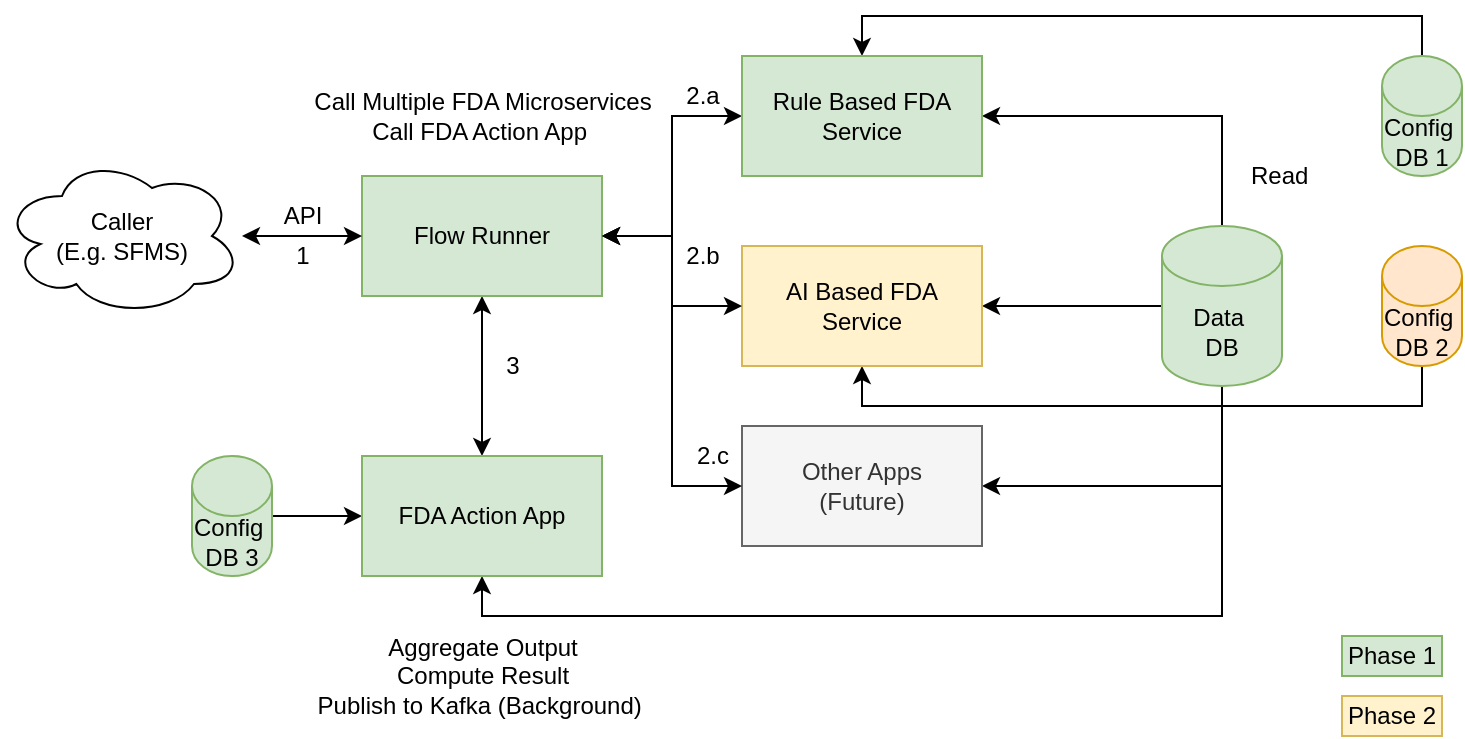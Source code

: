 <mxfile version="20.4.2" type="github"><diagram id="DtxQX2vysOrRcjV0aywS" name="FDA Online Flow"><mxGraphModel dx="1016" dy="538" grid="1" gridSize="10" guides="1" tooltips="1" connect="1" arrows="1" fold="1" page="1" pageScale="1" pageWidth="827" pageHeight="1169" math="0" shadow="0"><root><mxCell id="0"/><mxCell id="1" parent="0"/><mxCell id="Zc2tOn_K8TLh-seqhAns-7" value="" style="edgeStyle=orthogonalEdgeStyle;rounded=0;orthogonalLoop=1;jettySize=auto;html=1;startArrow=classic;startFill=1;" edge="1" parent="1" source="Zc2tOn_K8TLh-seqhAns-1" target="Zc2tOn_K8TLh-seqhAns-6"><mxGeometry relative="1" as="geometry"/></mxCell><mxCell id="Zc2tOn_K8TLh-seqhAns-9" value="" style="edgeStyle=orthogonalEdgeStyle;rounded=0;orthogonalLoop=1;jettySize=auto;html=1;startArrow=classic;startFill=1;" edge="1" parent="1" source="Zc2tOn_K8TLh-seqhAns-1" target="Zc2tOn_K8TLh-seqhAns-8"><mxGeometry relative="1" as="geometry"/></mxCell><mxCell id="Zc2tOn_K8TLh-seqhAns-1" value="Flow Runner" style="rounded=0;whiteSpace=wrap;html=1;fillColor=#d5e8d4;strokeColor=#82b366;" vertex="1" parent="1"><mxGeometry x="220" y="280" width="120" height="60" as="geometry"/></mxCell><mxCell id="Zc2tOn_K8TLh-seqhAns-3" value="" style="edgeStyle=orthogonalEdgeStyle;rounded=0;orthogonalLoop=1;jettySize=auto;html=1;startArrow=classic;startFill=1;" edge="1" parent="1" source="Zc2tOn_K8TLh-seqhAns-2" target="Zc2tOn_K8TLh-seqhAns-1"><mxGeometry relative="1" as="geometry"/></mxCell><mxCell id="Zc2tOn_K8TLh-seqhAns-2" value="Caller&lt;br&gt;(E.g. SFMS)" style="ellipse;shape=cloud;whiteSpace=wrap;html=1;" vertex="1" parent="1"><mxGeometry x="40" y="270" width="120" height="80" as="geometry"/></mxCell><mxCell id="Zc2tOn_K8TLh-seqhAns-4" value="API" style="text;html=1;align=center;verticalAlign=middle;resizable=0;points=[];autosize=1;strokeColor=none;fillColor=none;" vertex="1" parent="1"><mxGeometry x="170" y="285" width="40" height="30" as="geometry"/></mxCell><mxCell id="Zc2tOn_K8TLh-seqhAns-5" value="Call Multiple FDA Microservices&lt;br&gt;Call FDA Action App&amp;nbsp;" style="text;html=1;align=center;verticalAlign=middle;resizable=0;points=[];autosize=1;strokeColor=none;fillColor=none;" vertex="1" parent="1"><mxGeometry x="185" y="230" width="190" height="40" as="geometry"/></mxCell><mxCell id="Zc2tOn_K8TLh-seqhAns-23" style="edgeStyle=orthogonalEdgeStyle;rounded=0;orthogonalLoop=1;jettySize=auto;html=1;startArrow=classic;startFill=1;endArrow=none;endFill=0;" edge="1" parent="1" source="Zc2tOn_K8TLh-seqhAns-6" target="Zc2tOn_K8TLh-seqhAns-22"><mxGeometry relative="1" as="geometry"/></mxCell><mxCell id="Zc2tOn_K8TLh-seqhAns-36" style="edgeStyle=orthogonalEdgeStyle;rounded=0;orthogonalLoop=1;jettySize=auto;html=1;exitX=0.5;exitY=0;exitDx=0;exitDy=0;entryX=0.5;entryY=0;entryDx=0;entryDy=0;entryPerimeter=0;startArrow=classic;startFill=1;endArrow=none;endFill=0;" edge="1" parent="1" source="Zc2tOn_K8TLh-seqhAns-6" target="Zc2tOn_K8TLh-seqhAns-30"><mxGeometry relative="1" as="geometry"/></mxCell><mxCell id="Zc2tOn_K8TLh-seqhAns-6" value="Rule Based FDA&lt;br&gt;Service" style="whiteSpace=wrap;html=1;rounded=0;fillColor=#d5e8d4;strokeColor=#82b366;" vertex="1" parent="1"><mxGeometry x="410" y="220" width="120" height="60" as="geometry"/></mxCell><mxCell id="Zc2tOn_K8TLh-seqhAns-28" style="edgeStyle=orthogonalEdgeStyle;rounded=0;orthogonalLoop=1;jettySize=auto;html=1;entryX=0.5;entryY=1;entryDx=0;entryDy=0;entryPerimeter=0;startArrow=classic;startFill=1;exitX=0.5;exitY=1;exitDx=0;exitDy=0;endArrow=none;endFill=0;" edge="1" parent="1" source="Zc2tOn_K8TLh-seqhAns-8" target="Zc2tOn_K8TLh-seqhAns-22"><mxGeometry relative="1" as="geometry"/></mxCell><mxCell id="Zc2tOn_K8TLh-seqhAns-38" style="edgeStyle=orthogonalEdgeStyle;rounded=0;orthogonalLoop=1;jettySize=auto;html=1;startArrow=classic;startFill=1;endArrow=none;endFill=0;" edge="1" parent="1" source="Zc2tOn_K8TLh-seqhAns-8" target="Zc2tOn_K8TLh-seqhAns-33"><mxGeometry relative="1" as="geometry"/></mxCell><mxCell id="Zc2tOn_K8TLh-seqhAns-8" value="FDA Action App" style="whiteSpace=wrap;html=1;rounded=0;fillColor=#d5e8d4;strokeColor=#82b366;" vertex="1" parent="1"><mxGeometry x="220" y="420" width="120" height="60" as="geometry"/></mxCell><mxCell id="Zc2tOn_K8TLh-seqhAns-24" style="edgeStyle=orthogonalEdgeStyle;rounded=0;orthogonalLoop=1;jettySize=auto;html=1;startArrow=classic;startFill=1;endArrow=none;endFill=0;" edge="1" parent="1" source="Zc2tOn_K8TLh-seqhAns-10" target="Zc2tOn_K8TLh-seqhAns-22"><mxGeometry relative="1" as="geometry"/></mxCell><mxCell id="Zc2tOn_K8TLh-seqhAns-37" style="edgeStyle=orthogonalEdgeStyle;rounded=0;orthogonalLoop=1;jettySize=auto;html=1;exitX=0.5;exitY=1;exitDx=0;exitDy=0;entryX=0.5;entryY=1;entryDx=0;entryDy=0;entryPerimeter=0;startArrow=classic;startFill=1;endArrow=none;endFill=0;" edge="1" parent="1" source="Zc2tOn_K8TLh-seqhAns-10" target="Zc2tOn_K8TLh-seqhAns-32"><mxGeometry relative="1" as="geometry"/></mxCell><mxCell id="Zc2tOn_K8TLh-seqhAns-10" value="AI Based FDA&lt;br&gt;Service" style="whiteSpace=wrap;html=1;rounded=0;fillColor=#fff2cc;strokeColor=#d6b656;" vertex="1" parent="1"><mxGeometry x="410" y="315" width="120" height="60" as="geometry"/></mxCell><mxCell id="Zc2tOn_K8TLh-seqhAns-12" value="" style="edgeStyle=orthogonalEdgeStyle;rounded=0;orthogonalLoop=1;jettySize=auto;html=1;startArrow=classic;startFill=1;exitX=1;exitY=0.5;exitDx=0;exitDy=0;entryX=0;entryY=0.5;entryDx=0;entryDy=0;" edge="1" parent="1" source="Zc2tOn_K8TLh-seqhAns-1" target="Zc2tOn_K8TLh-seqhAns-10"><mxGeometry relative="1" as="geometry"><mxPoint x="350" y="320" as="sourcePoint"/><mxPoint x="420" y="260" as="targetPoint"/></mxGeometry></mxCell><mxCell id="Zc2tOn_K8TLh-seqhAns-25" style="edgeStyle=orthogonalEdgeStyle;rounded=0;orthogonalLoop=1;jettySize=auto;html=1;exitX=1;exitY=0.5;exitDx=0;exitDy=0;startArrow=classic;startFill=1;endArrow=none;endFill=0;" edge="1" parent="1" source="Zc2tOn_K8TLh-seqhAns-13" target="Zc2tOn_K8TLh-seqhAns-22"><mxGeometry relative="1" as="geometry"/></mxCell><mxCell id="Zc2tOn_K8TLh-seqhAns-13" value="Other Apps&lt;br&gt;(Future)" style="whiteSpace=wrap;html=1;rounded=0;fillColor=#f5f5f5;fontColor=#333333;strokeColor=#666666;" vertex="1" parent="1"><mxGeometry x="410" y="405" width="120" height="60" as="geometry"/></mxCell><mxCell id="Zc2tOn_K8TLh-seqhAns-14" value="" style="edgeStyle=orthogonalEdgeStyle;rounded=0;orthogonalLoop=1;jettySize=auto;html=1;startArrow=classic;startFill=1;exitX=1;exitY=0.5;exitDx=0;exitDy=0;entryX=0;entryY=0.5;entryDx=0;entryDy=0;" edge="1" parent="1" target="Zc2tOn_K8TLh-seqhAns-13" source="Zc2tOn_K8TLh-seqhAns-1"><mxGeometry relative="1" as="geometry"><mxPoint x="340" y="400" as="sourcePoint"/><mxPoint x="420" y="350" as="targetPoint"/></mxGeometry></mxCell><mxCell id="Zc2tOn_K8TLh-seqhAns-15" value="1" style="text;html=1;align=center;verticalAlign=middle;resizable=0;points=[];autosize=1;strokeColor=none;fillColor=none;" vertex="1" parent="1"><mxGeometry x="175" y="305" width="30" height="30" as="geometry"/></mxCell><mxCell id="Zc2tOn_K8TLh-seqhAns-16" value="2.a" style="text;html=1;align=center;verticalAlign=middle;resizable=0;points=[];autosize=1;strokeColor=none;fillColor=none;" vertex="1" parent="1"><mxGeometry x="370" y="225" width="40" height="30" as="geometry"/></mxCell><mxCell id="Zc2tOn_K8TLh-seqhAns-17" value="2.b" style="text;html=1;align=center;verticalAlign=middle;resizable=0;points=[];autosize=1;strokeColor=none;fillColor=none;" vertex="1" parent="1"><mxGeometry x="370" y="305" width="40" height="30" as="geometry"/></mxCell><mxCell id="Zc2tOn_K8TLh-seqhAns-19" value="2.c" style="text;html=1;align=center;verticalAlign=middle;resizable=0;points=[];autosize=1;strokeColor=none;fillColor=none;" vertex="1" parent="1"><mxGeometry x="375" y="405" width="40" height="30" as="geometry"/></mxCell><mxCell id="Zc2tOn_K8TLh-seqhAns-20" value="3" style="text;html=1;align=center;verticalAlign=middle;resizable=0;points=[];autosize=1;strokeColor=none;fillColor=none;" vertex="1" parent="1"><mxGeometry x="280" y="360" width="30" height="30" as="geometry"/></mxCell><mxCell id="Zc2tOn_K8TLh-seqhAns-21" value="Aggregate Output&lt;br&gt;Compute Result&lt;br&gt;Publish to Kafka (Background)&amp;nbsp;" style="text;html=1;align=center;verticalAlign=middle;resizable=0;points=[];autosize=1;strokeColor=none;fillColor=none;" vertex="1" parent="1"><mxGeometry x="185" y="500" width="190" height="60" as="geometry"/></mxCell><mxCell id="Zc2tOn_K8TLh-seqhAns-22" value="Data&amp;nbsp;&lt;br&gt;DB" style="shape=cylinder3;whiteSpace=wrap;html=1;boundedLbl=1;backgroundOutline=1;size=15;fillColor=#d5e8d4;strokeColor=#82b366;" vertex="1" parent="1"><mxGeometry x="620" y="305" width="60" height="80" as="geometry"/></mxCell><mxCell id="Zc2tOn_K8TLh-seqhAns-29" value="Read&amp;nbsp;" style="text;html=1;align=center;verticalAlign=middle;resizable=0;points=[];autosize=1;strokeColor=none;fillColor=none;" vertex="1" parent="1"><mxGeometry x="650" y="265" width="60" height="30" as="geometry"/></mxCell><mxCell id="Zc2tOn_K8TLh-seqhAns-30" value="Config&amp;nbsp;&lt;br&gt;DB 1" style="shape=cylinder3;whiteSpace=wrap;html=1;boundedLbl=1;backgroundOutline=1;size=15;fillColor=#d5e8d4;strokeColor=#82b366;" vertex="1" parent="1"><mxGeometry x="730" y="220" width="40" height="60" as="geometry"/></mxCell><mxCell id="Zc2tOn_K8TLh-seqhAns-32" value="Config&amp;nbsp;&lt;br&gt;DB 2" style="shape=cylinder3;whiteSpace=wrap;html=1;boundedLbl=1;backgroundOutline=1;size=15;fillColor=#ffe6cc;strokeColor=#d79b00;" vertex="1" parent="1"><mxGeometry x="730" y="315" width="40" height="60" as="geometry"/></mxCell><mxCell id="Zc2tOn_K8TLh-seqhAns-33" value="Config&amp;nbsp;&lt;br&gt;DB 3" style="shape=cylinder3;whiteSpace=wrap;html=1;boundedLbl=1;backgroundOutline=1;size=15;fillColor=#d5e8d4;strokeColor=#82b366;" vertex="1" parent="1"><mxGeometry x="135" y="420" width="40" height="60" as="geometry"/></mxCell><mxCell id="Zc2tOn_K8TLh-seqhAns-40" value="Phase 1" style="rounded=0;whiteSpace=wrap;html=1;fillColor=#d5e8d4;strokeColor=#82b366;" vertex="1" parent="1"><mxGeometry x="710" y="510" width="50" height="20" as="geometry"/></mxCell><mxCell id="Zc2tOn_K8TLh-seqhAns-41" value="Phase 2" style="rounded=0;whiteSpace=wrap;html=1;fillColor=#fff2cc;strokeColor=#d6b656;" vertex="1" parent="1"><mxGeometry x="710" y="540" width="50" height="20" as="geometry"/></mxCell></root></mxGraphModel></diagram></mxfile>